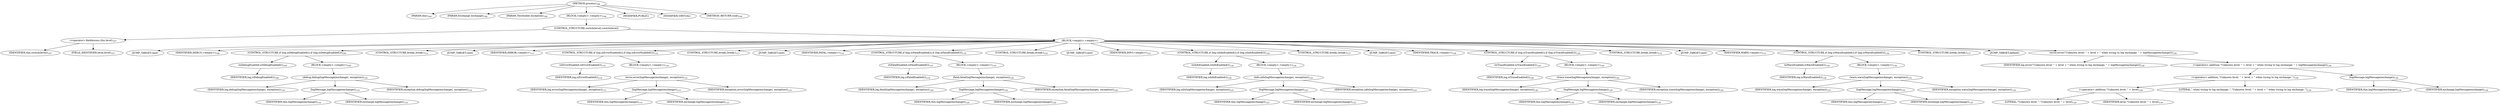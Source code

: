 digraph "process" {  
"249" [label = <(METHOD,process)<SUB>106</SUB>> ]
"26" [label = <(PARAM,this)<SUB>106</SUB>> ]
"250" [label = <(PARAM,Exchange exchange)<SUB>106</SUB>> ]
"251" [label = <(PARAM,Throwable exception)<SUB>106</SUB>> ]
"252" [label = <(BLOCK,&lt;empty&gt;,&lt;empty&gt;)<SUB>106</SUB>> ]
"253" [label = <(CONTROL_STRUCTURE,switch(level),switch(level))> ]
"254" [label = <(&lt;operator&gt;.fieldAccess,this.level)<SUB>107</SUB>> ]
"255" [label = <(IDENTIFIER,this,switch(level))<SUB>107</SUB>> ]
"256" [label = <(FIELD_IDENTIFIER,level,level)<SUB>107</SUB>> ]
"257" [label = <(BLOCK,&lt;empty&gt;,&lt;empty&gt;)> ]
"258" [label = <(JUMP_TARGET,case)> ]
"259" [label = <(IDENTIFIER,DEBUG,&lt;empty&gt;)<SUB>108</SUB>> ]
"260" [label = <(CONTROL_STRUCTURE,if (log.isDebugEnabled()),if (log.isDebugEnabled()))<SUB>109</SUB>> ]
"261" [label = <(isDebugEnabled,isDebugEnabled())<SUB>109</SUB>> ]
"262" [label = <(IDENTIFIER,log,isDebugEnabled())<SUB>109</SUB>> ]
"263" [label = <(BLOCK,&lt;empty&gt;,&lt;empty&gt;)<SUB>109</SUB>> ]
"264" [label = <(debug,debug(logMessage(exchange), exception))<SUB>110</SUB>> ]
"265" [label = <(IDENTIFIER,log,debug(logMessage(exchange), exception))<SUB>110</SUB>> ]
"266" [label = <(logMessage,logMessage(exchange))<SUB>110</SUB>> ]
"25" [label = <(IDENTIFIER,this,logMessage(exchange))<SUB>110</SUB>> ]
"267" [label = <(IDENTIFIER,exchange,logMessage(exchange))<SUB>110</SUB>> ]
"268" [label = <(IDENTIFIER,exception,debug(logMessage(exchange), exception))<SUB>110</SUB>> ]
"269" [label = <(CONTROL_STRUCTURE,break;,break;)<SUB>112</SUB>> ]
"270" [label = <(JUMP_TARGET,case)> ]
"271" [label = <(IDENTIFIER,ERROR,&lt;empty&gt;)<SUB>113</SUB>> ]
"272" [label = <(CONTROL_STRUCTURE,if (log.isErrorEnabled()),if (log.isErrorEnabled()))<SUB>114</SUB>> ]
"273" [label = <(isErrorEnabled,isErrorEnabled())<SUB>114</SUB>> ]
"274" [label = <(IDENTIFIER,log,isErrorEnabled())<SUB>114</SUB>> ]
"275" [label = <(BLOCK,&lt;empty&gt;,&lt;empty&gt;)<SUB>114</SUB>> ]
"276" [label = <(error,error(logMessage(exchange), exception))<SUB>115</SUB>> ]
"277" [label = <(IDENTIFIER,log,error(logMessage(exchange), exception))<SUB>115</SUB>> ]
"278" [label = <(logMessage,logMessage(exchange))<SUB>115</SUB>> ]
"27" [label = <(IDENTIFIER,this,logMessage(exchange))<SUB>115</SUB>> ]
"279" [label = <(IDENTIFIER,exchange,logMessage(exchange))<SUB>115</SUB>> ]
"280" [label = <(IDENTIFIER,exception,error(logMessage(exchange), exception))<SUB>115</SUB>> ]
"281" [label = <(CONTROL_STRUCTURE,break;,break;)<SUB>117</SUB>> ]
"282" [label = <(JUMP_TARGET,case)> ]
"283" [label = <(IDENTIFIER,FATAL,&lt;empty&gt;)<SUB>118</SUB>> ]
"284" [label = <(CONTROL_STRUCTURE,if (log.isFatalEnabled()),if (log.isFatalEnabled()))<SUB>119</SUB>> ]
"285" [label = <(isFatalEnabled,isFatalEnabled())<SUB>119</SUB>> ]
"286" [label = <(IDENTIFIER,log,isFatalEnabled())<SUB>119</SUB>> ]
"287" [label = <(BLOCK,&lt;empty&gt;,&lt;empty&gt;)<SUB>119</SUB>> ]
"288" [label = <(fatal,fatal(logMessage(exchange), exception))<SUB>120</SUB>> ]
"289" [label = <(IDENTIFIER,log,fatal(logMessage(exchange), exception))<SUB>120</SUB>> ]
"290" [label = <(logMessage,logMessage(exchange))<SUB>120</SUB>> ]
"28" [label = <(IDENTIFIER,this,logMessage(exchange))<SUB>120</SUB>> ]
"291" [label = <(IDENTIFIER,exchange,logMessage(exchange))<SUB>120</SUB>> ]
"292" [label = <(IDENTIFIER,exception,fatal(logMessage(exchange), exception))<SUB>120</SUB>> ]
"293" [label = <(CONTROL_STRUCTURE,break;,break;)<SUB>122</SUB>> ]
"294" [label = <(JUMP_TARGET,case)> ]
"295" [label = <(IDENTIFIER,INFO,&lt;empty&gt;)<SUB>123</SUB>> ]
"296" [label = <(CONTROL_STRUCTURE,if (log.isInfoEnabled()),if (log.isInfoEnabled()))<SUB>124</SUB>> ]
"297" [label = <(isInfoEnabled,isInfoEnabled())<SUB>124</SUB>> ]
"298" [label = <(IDENTIFIER,log,isInfoEnabled())<SUB>124</SUB>> ]
"299" [label = <(BLOCK,&lt;empty&gt;,&lt;empty&gt;)<SUB>124</SUB>> ]
"300" [label = <(info,info(logMessage(exchange), exception))<SUB>125</SUB>> ]
"301" [label = <(IDENTIFIER,log,info(logMessage(exchange), exception))<SUB>125</SUB>> ]
"302" [label = <(logMessage,logMessage(exchange))<SUB>125</SUB>> ]
"29" [label = <(IDENTIFIER,this,logMessage(exchange))<SUB>125</SUB>> ]
"303" [label = <(IDENTIFIER,exchange,logMessage(exchange))<SUB>125</SUB>> ]
"304" [label = <(IDENTIFIER,exception,info(logMessage(exchange), exception))<SUB>125</SUB>> ]
"305" [label = <(CONTROL_STRUCTURE,break;,break;)<SUB>127</SUB>> ]
"306" [label = <(JUMP_TARGET,case)> ]
"307" [label = <(IDENTIFIER,TRACE,&lt;empty&gt;)<SUB>128</SUB>> ]
"308" [label = <(CONTROL_STRUCTURE,if (log.isTraceEnabled()),if (log.isTraceEnabled()))<SUB>129</SUB>> ]
"309" [label = <(isTraceEnabled,isTraceEnabled())<SUB>129</SUB>> ]
"310" [label = <(IDENTIFIER,log,isTraceEnabled())<SUB>129</SUB>> ]
"311" [label = <(BLOCK,&lt;empty&gt;,&lt;empty&gt;)<SUB>129</SUB>> ]
"312" [label = <(trace,trace(logMessage(exchange), exception))<SUB>130</SUB>> ]
"313" [label = <(IDENTIFIER,log,trace(logMessage(exchange), exception))<SUB>130</SUB>> ]
"314" [label = <(logMessage,logMessage(exchange))<SUB>130</SUB>> ]
"30" [label = <(IDENTIFIER,this,logMessage(exchange))<SUB>130</SUB>> ]
"315" [label = <(IDENTIFIER,exchange,logMessage(exchange))<SUB>130</SUB>> ]
"316" [label = <(IDENTIFIER,exception,trace(logMessage(exchange), exception))<SUB>130</SUB>> ]
"317" [label = <(CONTROL_STRUCTURE,break;,break;)<SUB>132</SUB>> ]
"318" [label = <(JUMP_TARGET,case)> ]
"319" [label = <(IDENTIFIER,WARN,&lt;empty&gt;)<SUB>133</SUB>> ]
"320" [label = <(CONTROL_STRUCTURE,if (log.isWarnEnabled()),if (log.isWarnEnabled()))<SUB>134</SUB>> ]
"321" [label = <(isWarnEnabled,isWarnEnabled())<SUB>134</SUB>> ]
"322" [label = <(IDENTIFIER,log,isWarnEnabled())<SUB>134</SUB>> ]
"323" [label = <(BLOCK,&lt;empty&gt;,&lt;empty&gt;)<SUB>134</SUB>> ]
"324" [label = <(warn,warn(logMessage(exchange), exception))<SUB>135</SUB>> ]
"325" [label = <(IDENTIFIER,log,warn(logMessage(exchange), exception))<SUB>135</SUB>> ]
"326" [label = <(logMessage,logMessage(exchange))<SUB>135</SUB>> ]
"31" [label = <(IDENTIFIER,this,logMessage(exchange))<SUB>135</SUB>> ]
"327" [label = <(IDENTIFIER,exchange,logMessage(exchange))<SUB>135</SUB>> ]
"328" [label = <(IDENTIFIER,exception,warn(logMessage(exchange), exception))<SUB>135</SUB>> ]
"329" [label = <(CONTROL_STRUCTURE,break;,break;)<SUB>137</SUB>> ]
"330" [label = <(JUMP_TARGET,default)> ]
"331" [label = <(error,error(&quot;Unknown level: &quot; + level + &quot; when trying to log exchange: &quot; + logMessage(exchange)))<SUB>139</SUB>> ]
"332" [label = <(IDENTIFIER,log,error(&quot;Unknown level: &quot; + level + &quot; when trying to log exchange: &quot; + logMessage(exchange)))<SUB>139</SUB>> ]
"333" [label = <(&lt;operator&gt;.addition,&quot;Unknown level: &quot; + level + &quot; when trying to log exchange: &quot; + logMessage(exchange))<SUB>139</SUB>> ]
"334" [label = <(&lt;operator&gt;.addition,&quot;Unknown level: &quot; + level + &quot; when trying to log exchange: &quot;)<SUB>139</SUB>> ]
"335" [label = <(&lt;operator&gt;.addition,&quot;Unknown level: &quot; + level)<SUB>139</SUB>> ]
"336" [label = <(LITERAL,&quot;Unknown level: &quot;,&quot;Unknown level: &quot; + level)<SUB>139</SUB>> ]
"337" [label = <(IDENTIFIER,level,&quot;Unknown level: &quot; + level)<SUB>139</SUB>> ]
"338" [label = <(LITERAL,&quot; when trying to log exchange: &quot;,&quot;Unknown level: &quot; + level + &quot; when trying to log exchange: &quot;)<SUB>139</SUB>> ]
"339" [label = <(logMessage,logMessage(exchange))<SUB>139</SUB>> ]
"32" [label = <(IDENTIFIER,this,logMessage(exchange))<SUB>139</SUB>> ]
"340" [label = <(IDENTIFIER,exchange,logMessage(exchange))<SUB>139</SUB>> ]
"341" [label = <(MODIFIER,PUBLIC)> ]
"342" [label = <(MODIFIER,VIRTUAL)> ]
"343" [label = <(METHOD_RETURN,void)<SUB>106</SUB>> ]
  "249" -> "26" 
  "249" -> "250" 
  "249" -> "251" 
  "249" -> "252" 
  "249" -> "341" 
  "249" -> "342" 
  "249" -> "343" 
  "252" -> "253" 
  "253" -> "254" 
  "253" -> "257" 
  "254" -> "255" 
  "254" -> "256" 
  "257" -> "258" 
  "257" -> "259" 
  "257" -> "260" 
  "257" -> "269" 
  "257" -> "270" 
  "257" -> "271" 
  "257" -> "272" 
  "257" -> "281" 
  "257" -> "282" 
  "257" -> "283" 
  "257" -> "284" 
  "257" -> "293" 
  "257" -> "294" 
  "257" -> "295" 
  "257" -> "296" 
  "257" -> "305" 
  "257" -> "306" 
  "257" -> "307" 
  "257" -> "308" 
  "257" -> "317" 
  "257" -> "318" 
  "257" -> "319" 
  "257" -> "320" 
  "257" -> "329" 
  "257" -> "330" 
  "257" -> "331" 
  "260" -> "261" 
  "260" -> "263" 
  "261" -> "262" 
  "263" -> "264" 
  "264" -> "265" 
  "264" -> "266" 
  "264" -> "268" 
  "266" -> "25" 
  "266" -> "267" 
  "272" -> "273" 
  "272" -> "275" 
  "273" -> "274" 
  "275" -> "276" 
  "276" -> "277" 
  "276" -> "278" 
  "276" -> "280" 
  "278" -> "27" 
  "278" -> "279" 
  "284" -> "285" 
  "284" -> "287" 
  "285" -> "286" 
  "287" -> "288" 
  "288" -> "289" 
  "288" -> "290" 
  "288" -> "292" 
  "290" -> "28" 
  "290" -> "291" 
  "296" -> "297" 
  "296" -> "299" 
  "297" -> "298" 
  "299" -> "300" 
  "300" -> "301" 
  "300" -> "302" 
  "300" -> "304" 
  "302" -> "29" 
  "302" -> "303" 
  "308" -> "309" 
  "308" -> "311" 
  "309" -> "310" 
  "311" -> "312" 
  "312" -> "313" 
  "312" -> "314" 
  "312" -> "316" 
  "314" -> "30" 
  "314" -> "315" 
  "320" -> "321" 
  "320" -> "323" 
  "321" -> "322" 
  "323" -> "324" 
  "324" -> "325" 
  "324" -> "326" 
  "324" -> "328" 
  "326" -> "31" 
  "326" -> "327" 
  "331" -> "332" 
  "331" -> "333" 
  "333" -> "334" 
  "333" -> "339" 
  "334" -> "335" 
  "334" -> "338" 
  "335" -> "336" 
  "335" -> "337" 
  "339" -> "32" 
  "339" -> "340" 
}
